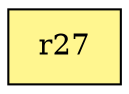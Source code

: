 digraph G {
rankdir=BT;ranksep="2.0";
"r27" [shape=record,fillcolor=khaki1,style=filled,label="{r27}"];
}
